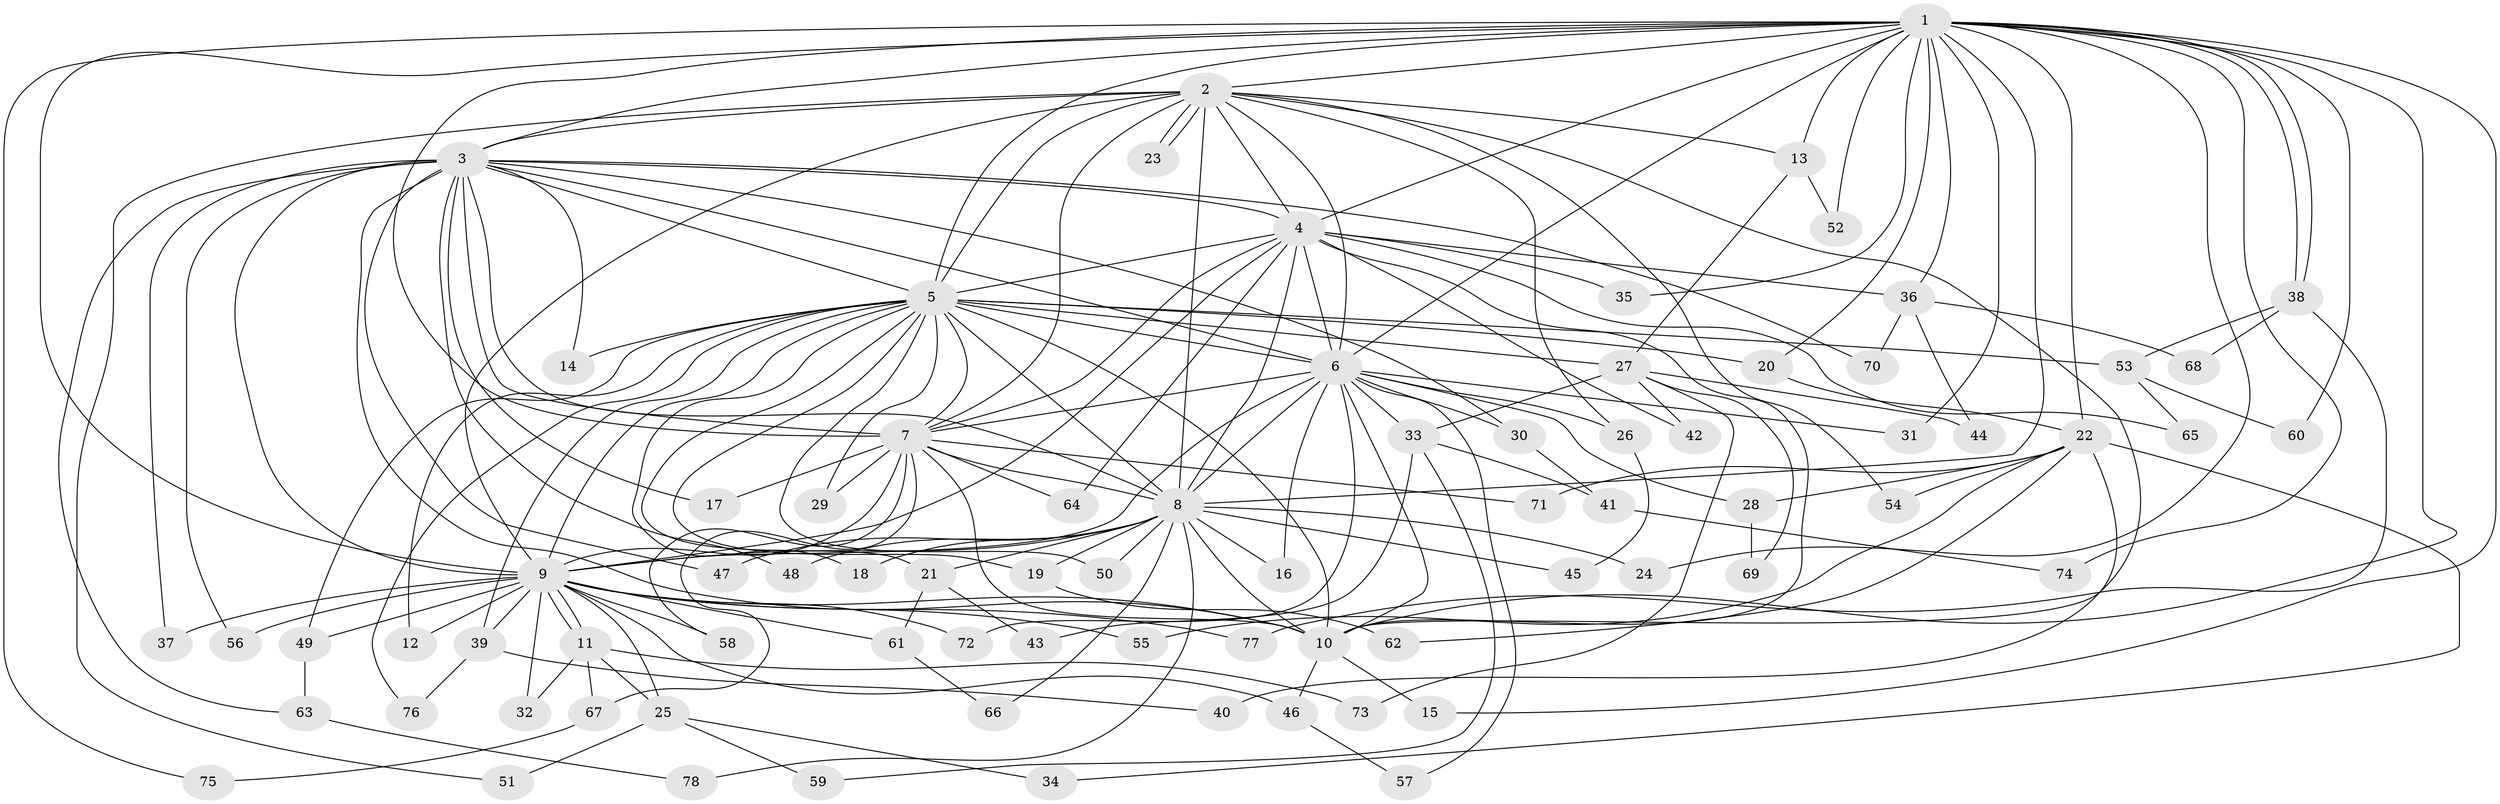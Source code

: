 // Generated by graph-tools (version 1.1) at 2025/14/03/09/25 04:14:19]
// undirected, 78 vertices, 181 edges
graph export_dot {
graph [start="1"]
  node [color=gray90,style=filled];
  1;
  2;
  3;
  4;
  5;
  6;
  7;
  8;
  9;
  10;
  11;
  12;
  13;
  14;
  15;
  16;
  17;
  18;
  19;
  20;
  21;
  22;
  23;
  24;
  25;
  26;
  27;
  28;
  29;
  30;
  31;
  32;
  33;
  34;
  35;
  36;
  37;
  38;
  39;
  40;
  41;
  42;
  43;
  44;
  45;
  46;
  47;
  48;
  49;
  50;
  51;
  52;
  53;
  54;
  55;
  56;
  57;
  58;
  59;
  60;
  61;
  62;
  63;
  64;
  65;
  66;
  67;
  68;
  69;
  70;
  71;
  72;
  73;
  74;
  75;
  76;
  77;
  78;
  1 -- 2;
  1 -- 3;
  1 -- 4;
  1 -- 5;
  1 -- 6;
  1 -- 7;
  1 -- 8;
  1 -- 9;
  1 -- 10;
  1 -- 13;
  1 -- 15;
  1 -- 20;
  1 -- 22;
  1 -- 24;
  1 -- 31;
  1 -- 35;
  1 -- 36;
  1 -- 38;
  1 -- 38;
  1 -- 52;
  1 -- 60;
  1 -- 74;
  1 -- 75;
  2 -- 3;
  2 -- 4;
  2 -- 5;
  2 -- 6;
  2 -- 7;
  2 -- 8;
  2 -- 9;
  2 -- 10;
  2 -- 13;
  2 -- 23;
  2 -- 23;
  2 -- 26;
  2 -- 51;
  2 -- 54;
  3 -- 4;
  3 -- 5;
  3 -- 6;
  3 -- 7;
  3 -- 8;
  3 -- 9;
  3 -- 10;
  3 -- 14;
  3 -- 17;
  3 -- 30;
  3 -- 37;
  3 -- 47;
  3 -- 48;
  3 -- 56;
  3 -- 63;
  3 -- 70;
  4 -- 5;
  4 -- 6;
  4 -- 7;
  4 -- 8;
  4 -- 9;
  4 -- 10;
  4 -- 35;
  4 -- 36;
  4 -- 42;
  4 -- 64;
  4 -- 65;
  5 -- 6;
  5 -- 7;
  5 -- 8;
  5 -- 9;
  5 -- 10;
  5 -- 12;
  5 -- 14;
  5 -- 18;
  5 -- 19;
  5 -- 20;
  5 -- 21;
  5 -- 27;
  5 -- 29;
  5 -- 39;
  5 -- 49;
  5 -- 50;
  5 -- 53;
  5 -- 76;
  6 -- 7;
  6 -- 8;
  6 -- 9;
  6 -- 10;
  6 -- 16;
  6 -- 26;
  6 -- 28;
  6 -- 30;
  6 -- 31;
  6 -- 33;
  6 -- 57;
  6 -- 72;
  7 -- 8;
  7 -- 9;
  7 -- 10;
  7 -- 17;
  7 -- 29;
  7 -- 58;
  7 -- 64;
  7 -- 67;
  7 -- 71;
  8 -- 9;
  8 -- 10;
  8 -- 16;
  8 -- 18;
  8 -- 19;
  8 -- 21;
  8 -- 24;
  8 -- 45;
  8 -- 47;
  8 -- 48;
  8 -- 50;
  8 -- 66;
  8 -- 78;
  9 -- 10;
  9 -- 11;
  9 -- 11;
  9 -- 12;
  9 -- 25;
  9 -- 32;
  9 -- 37;
  9 -- 39;
  9 -- 46;
  9 -- 49;
  9 -- 55;
  9 -- 56;
  9 -- 58;
  9 -- 61;
  9 -- 72;
  9 -- 77;
  10 -- 15;
  10 -- 46;
  11 -- 25;
  11 -- 32;
  11 -- 67;
  11 -- 73;
  13 -- 27;
  13 -- 52;
  19 -- 62;
  20 -- 22;
  21 -- 43;
  21 -- 61;
  22 -- 28;
  22 -- 34;
  22 -- 40;
  22 -- 54;
  22 -- 55;
  22 -- 62;
  22 -- 71;
  25 -- 34;
  25 -- 51;
  25 -- 59;
  26 -- 45;
  27 -- 33;
  27 -- 42;
  27 -- 44;
  27 -- 69;
  27 -- 73;
  28 -- 69;
  30 -- 41;
  33 -- 41;
  33 -- 43;
  33 -- 59;
  36 -- 44;
  36 -- 68;
  36 -- 70;
  38 -- 53;
  38 -- 68;
  38 -- 77;
  39 -- 40;
  39 -- 76;
  41 -- 74;
  46 -- 57;
  49 -- 63;
  53 -- 60;
  53 -- 65;
  61 -- 66;
  63 -- 78;
  67 -- 75;
}
